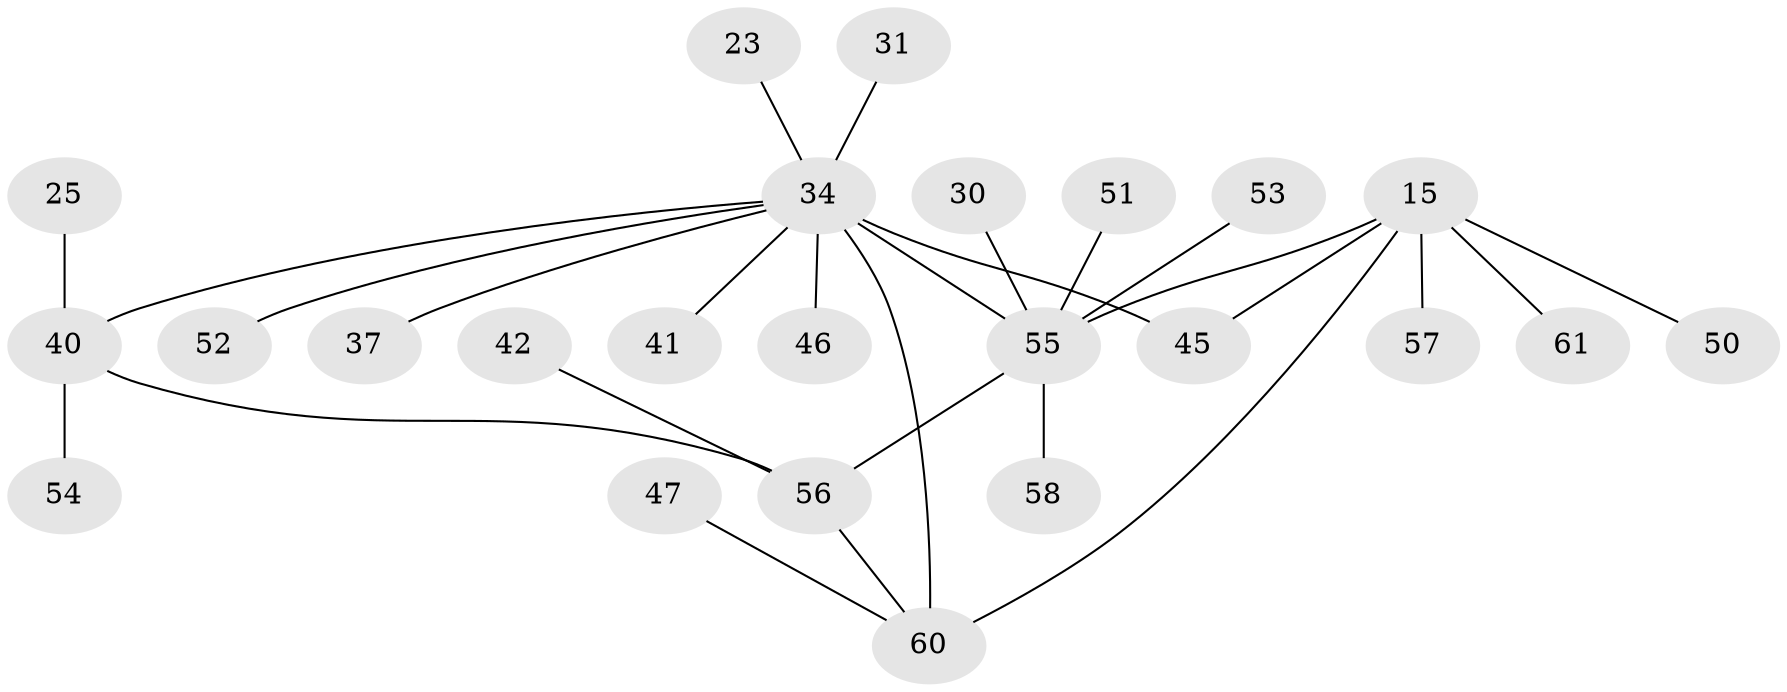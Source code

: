 // original degree distribution, {7: 0.06557377049180328, 3: 0.04918032786885246, 9: 0.03278688524590164, 8: 0.01639344262295082, 5: 0.08196721311475409, 6: 0.01639344262295082, 2: 0.19672131147540983, 1: 0.5245901639344263, 4: 0.01639344262295082}
// Generated by graph-tools (version 1.1) at 2025/57/03/04/25 21:57:28]
// undirected, 24 vertices, 27 edges
graph export_dot {
graph [start="1"]
  node [color=gray90,style=filled];
  15 [super="+3"];
  23;
  25;
  30;
  31 [super="+24"];
  34 [super="+11+21"];
  37;
  40 [super="+12+22"];
  41 [super="+32"];
  42;
  45;
  46;
  47;
  50;
  51 [super="+19"];
  52 [super="+28"];
  53 [super="+36"];
  54;
  55 [super="+2+49+33"];
  56 [super="+8+29+9+17+26"];
  57;
  58;
  60 [super="+48+44"];
  61 [super="+59"];
  15 -- 50 [weight=2];
  15 -- 57 [weight=2];
  15 -- 45;
  15 -- 55 [weight=2];
  15 -- 61;
  15 -- 60 [weight=2];
  23 -- 34;
  25 -- 40;
  30 -- 55;
  31 -- 34;
  34 -- 37;
  34 -- 40 [weight=2];
  34 -- 41;
  34 -- 45;
  34 -- 46;
  34 -- 52;
  34 -- 55 [weight=4];
  34 -- 60 [weight=2];
  40 -- 54;
  40 -- 56 [weight=2];
  42 -- 56;
  47 -- 60;
  51 -- 55;
  53 -- 55;
  55 -- 56 [weight=2];
  55 -- 58;
  56 -- 60;
}
